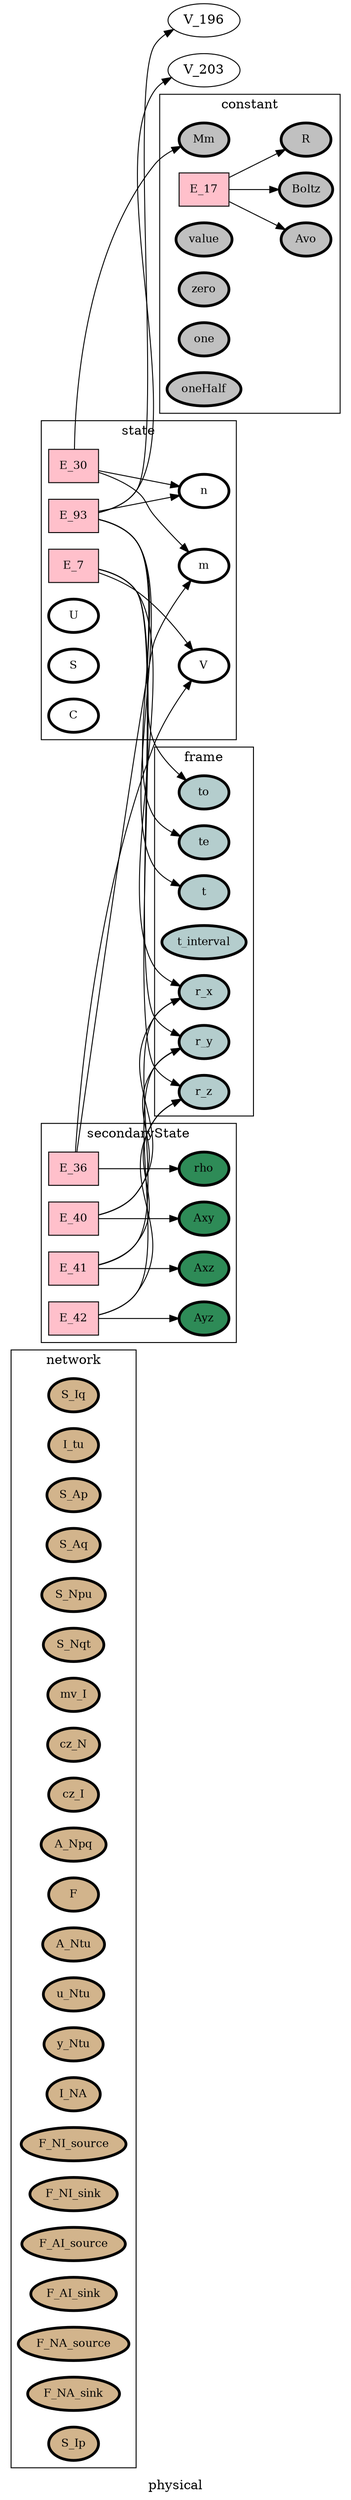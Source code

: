 digraph physical {
label=physical;
rankdir=LR;
subgraph cluster_physical___network {
label=network;
rankdir=LR;
V_10 [fillcolor=tan, fontsize=12, label=S_Iq, penwidth=3, style=filled];
V_11 [fillcolor=tan, fontsize=12, label=I_tu, penwidth=3, style=filled];
V_12 [fillcolor=tan, fontsize=12, label=S_Ap, penwidth=3, style=filled];
V_13 [fillcolor=tan, fontsize=12, label=S_Aq, penwidth=3, style=filled];
V_14 [fillcolor=tan, fontsize=12, label=S_Npu, penwidth=3, style=filled];
V_15 [fillcolor=tan, fontsize=12, label=S_Nqt, penwidth=3, style=filled];
V_16 [fillcolor=tan, fontsize=12, label=mv_I, penwidth=3, style=filled];
V_17 [fillcolor=tan, fontsize=12, label=cz_N, penwidth=3, style=filled];
V_18 [fillcolor=tan, fontsize=12, label=cz_I, penwidth=3, style=filled];
V_19 [fillcolor=tan, fontsize=12, label=A_Npq, penwidth=3, style=filled];
V_2 [fillcolor=tan, fontsize=12, label=F, penwidth=3, style=filled];
V_20 [fillcolor=tan, fontsize=12, label=A_Ntu, penwidth=3, style=filled];
V_21 [fillcolor=tan, fontsize=12, label=u_Ntu, penwidth=3, style=filled];
V_22 [fillcolor=tan, fontsize=12, label=y_Ntu, penwidth=3, style=filled];
V_27 [fillcolor=tan, fontsize=12, label=I_NA, penwidth=3, style=filled];
V_3 [fillcolor=tan, fontsize=12, label=F_NI_source, penwidth=3, style=filled];
V_4 [fillcolor=tan, fontsize=12, label=F_NI_sink, penwidth=3, style=filled];
V_5 [fillcolor=tan, fontsize=12, label=F_AI_source, penwidth=3, style=filled];
V_6 [fillcolor=tan, fontsize=12, label=F_AI_sink, penwidth=3, style=filled];
V_7 [fillcolor=tan, fontsize=12, label=F_NA_source, penwidth=3, style=filled];
V_8 [fillcolor=tan, fontsize=12, label=F_NA_sink, penwidth=3, style=filled];
V_9 [fillcolor=tan, fontsize=12, label=S_Ip, penwidth=3, style=filled];
}

subgraph cluster_physical___differenceOperator {
label=differenceOperator;
rankdir=LR;
}

subgraph cluster_physical___frame {
label=frame;
rankdir=LR;
V_1 [fillcolor=lightcyan3, fontsize=12, label=t, penwidth=3, style=filled];
V_105 [fillcolor=lightcyan3, fontsize=12, label=to, penwidth=3, style=filled];
V_106 [fillcolor=lightcyan3, fontsize=12, label=te, penwidth=3, style=filled];
V_107 [fillcolor=lightcyan3, fontsize=12, label=t_interval, penwidth=3, style=filled];
V_23 [fillcolor=lightcyan3, fontsize=12, label=r_x, penwidth=3, style=filled];
V_24 [fillcolor=lightcyan3, fontsize=12, label=r_y, penwidth=3, style=filled];
V_25 [fillcolor=lightcyan3, fontsize=12, label=r_z, penwidth=3, style=filled];
}

E_7 -> V_23  [splines=ortho];
E_7 -> V_24  [splines=ortho];
E_7 -> V_25  [splines=ortho];
E_93 -> V_1  [splines=ortho];
E_93 -> V_105  [splines=ortho];
E_93 -> V_106  [splines=ortho];
E_93 -> V_196  [splines=ortho];
E_93 -> V_203  [splines=ortho];
E_30 -> V_111  [splines=ortho];
E_30 -> V_132  [splines=ortho];
subgraph cluster_physical___state {
label=state;
rankdir=LR;
V_108 [fillcolor=white, fontsize=12, label=U, penwidth=3, style=filled];
V_109 [fillcolor=white, fontsize=12, label=S, penwidth=3, style=filled];
V_110 [fillcolor=white, fontsize=12, label=V, penwidth=3, style=filled];
V_111 [fillcolor=white, fontsize=12, label=n, penwidth=3, style=filled];
V_137 [fillcolor=white, fontsize=12, label=m, penwidth=3, style=filled];
V_144 [fillcolor=white, fontsize=12, label=C, penwidth=3, style=filled];
E_7 [fillcolor=pink, fontsize=12, shape=box, style=filled];
E_7 -> V_110  [splines=ortho];
E_93 [fillcolor=pink, fontsize=12, shape=box, style=filled];
E_93 -> V_111  [splines=ortho];
E_30 [fillcolor=pink, fontsize=12, shape=box, style=filled];
E_30 -> V_137  [splines=ortho];
}

E_17 -> V_121  [splines=ortho];
E_17 -> V_122  [splines=ortho];
subgraph cluster_physical___constant {
label=constant;
rankdir=LR;
V_101 [fillcolor=grey, fontsize=12, label=value, penwidth=3, style=filled];
V_102 [fillcolor=grey, fontsize=12, label=zero, penwidth=3, style=filled];
V_103 [fillcolor=grey, fontsize=12, label=one, penwidth=3, style=filled];
V_104 [fillcolor=grey, fontsize=12, label=oneHalf, penwidth=3, style=filled];
V_121 [fillcolor=grey, fontsize=12, label=Avo, penwidth=3, style=filled];
V_122 [fillcolor=grey, fontsize=12, label=Boltz, penwidth=3, style=filled];
V_123 [fillcolor=grey, fontsize=12, label=R, penwidth=3, style=filled];
V_132 [fillcolor=grey, fontsize=12, label=Mm, penwidth=3, style=filled];
E_17 [fillcolor=pink, fontsize=12, shape=box, style=filled];
E_17 -> V_123  [splines=ortho];
}

subgraph cluster_physical___effort {
label=effort;
rankdir=LR;
}

E_36 -> V_110  [splines=ortho];
E_36 -> V_137  [splines=ortho];
E_40 -> V_23  [splines=ortho];
E_40 -> V_24  [splines=ortho];
E_41 -> V_23  [splines=ortho];
E_41 -> V_25  [splines=ortho];
E_42 -> V_24  [splines=ortho];
E_42 -> V_25  [splines=ortho];
subgraph cluster_physical___secondaryState {
label=secondaryState;
rankdir=LR;
V_143 [fillcolor=seagreen4, fontsize=12, label=rho, penwidth=3, style=filled];
V_148 [fillcolor=seagreen4, fontsize=12, label=Axy, penwidth=3, style=filled];
V_149 [fillcolor=seagreen4, fontsize=12, label=Axz, penwidth=3, style=filled];
V_150 [fillcolor=seagreen4, fontsize=12, label=Ayz, penwidth=3, style=filled];
E_36 [fillcolor=pink, fontsize=12, shape=box, style=filled];
E_36 -> V_143  [splines=ortho];
E_40 [fillcolor=pink, fontsize=12, shape=box, style=filled];
E_40 -> V_148  [splines=ortho];
E_41 [fillcolor=pink, fontsize=12, shape=box, style=filled];
E_41 -> V_149  [splines=ortho];
E_42 [fillcolor=pink, fontsize=12, shape=box, style=filled];
E_42 -> V_150  [splines=ortho];
}

subgraph cluster_physical___diffState {
label=diffState;
rankdir=LR;
}

subgraph cluster_physical___conversion {
label=conversion;
rankdir=LR;
}

subgraph cluster_physical___controlInput {
label=controlInput;
rankdir=LR;
}

subgraph cluster_physical___observation {
label=observation;
rankdir=LR;
}

}
